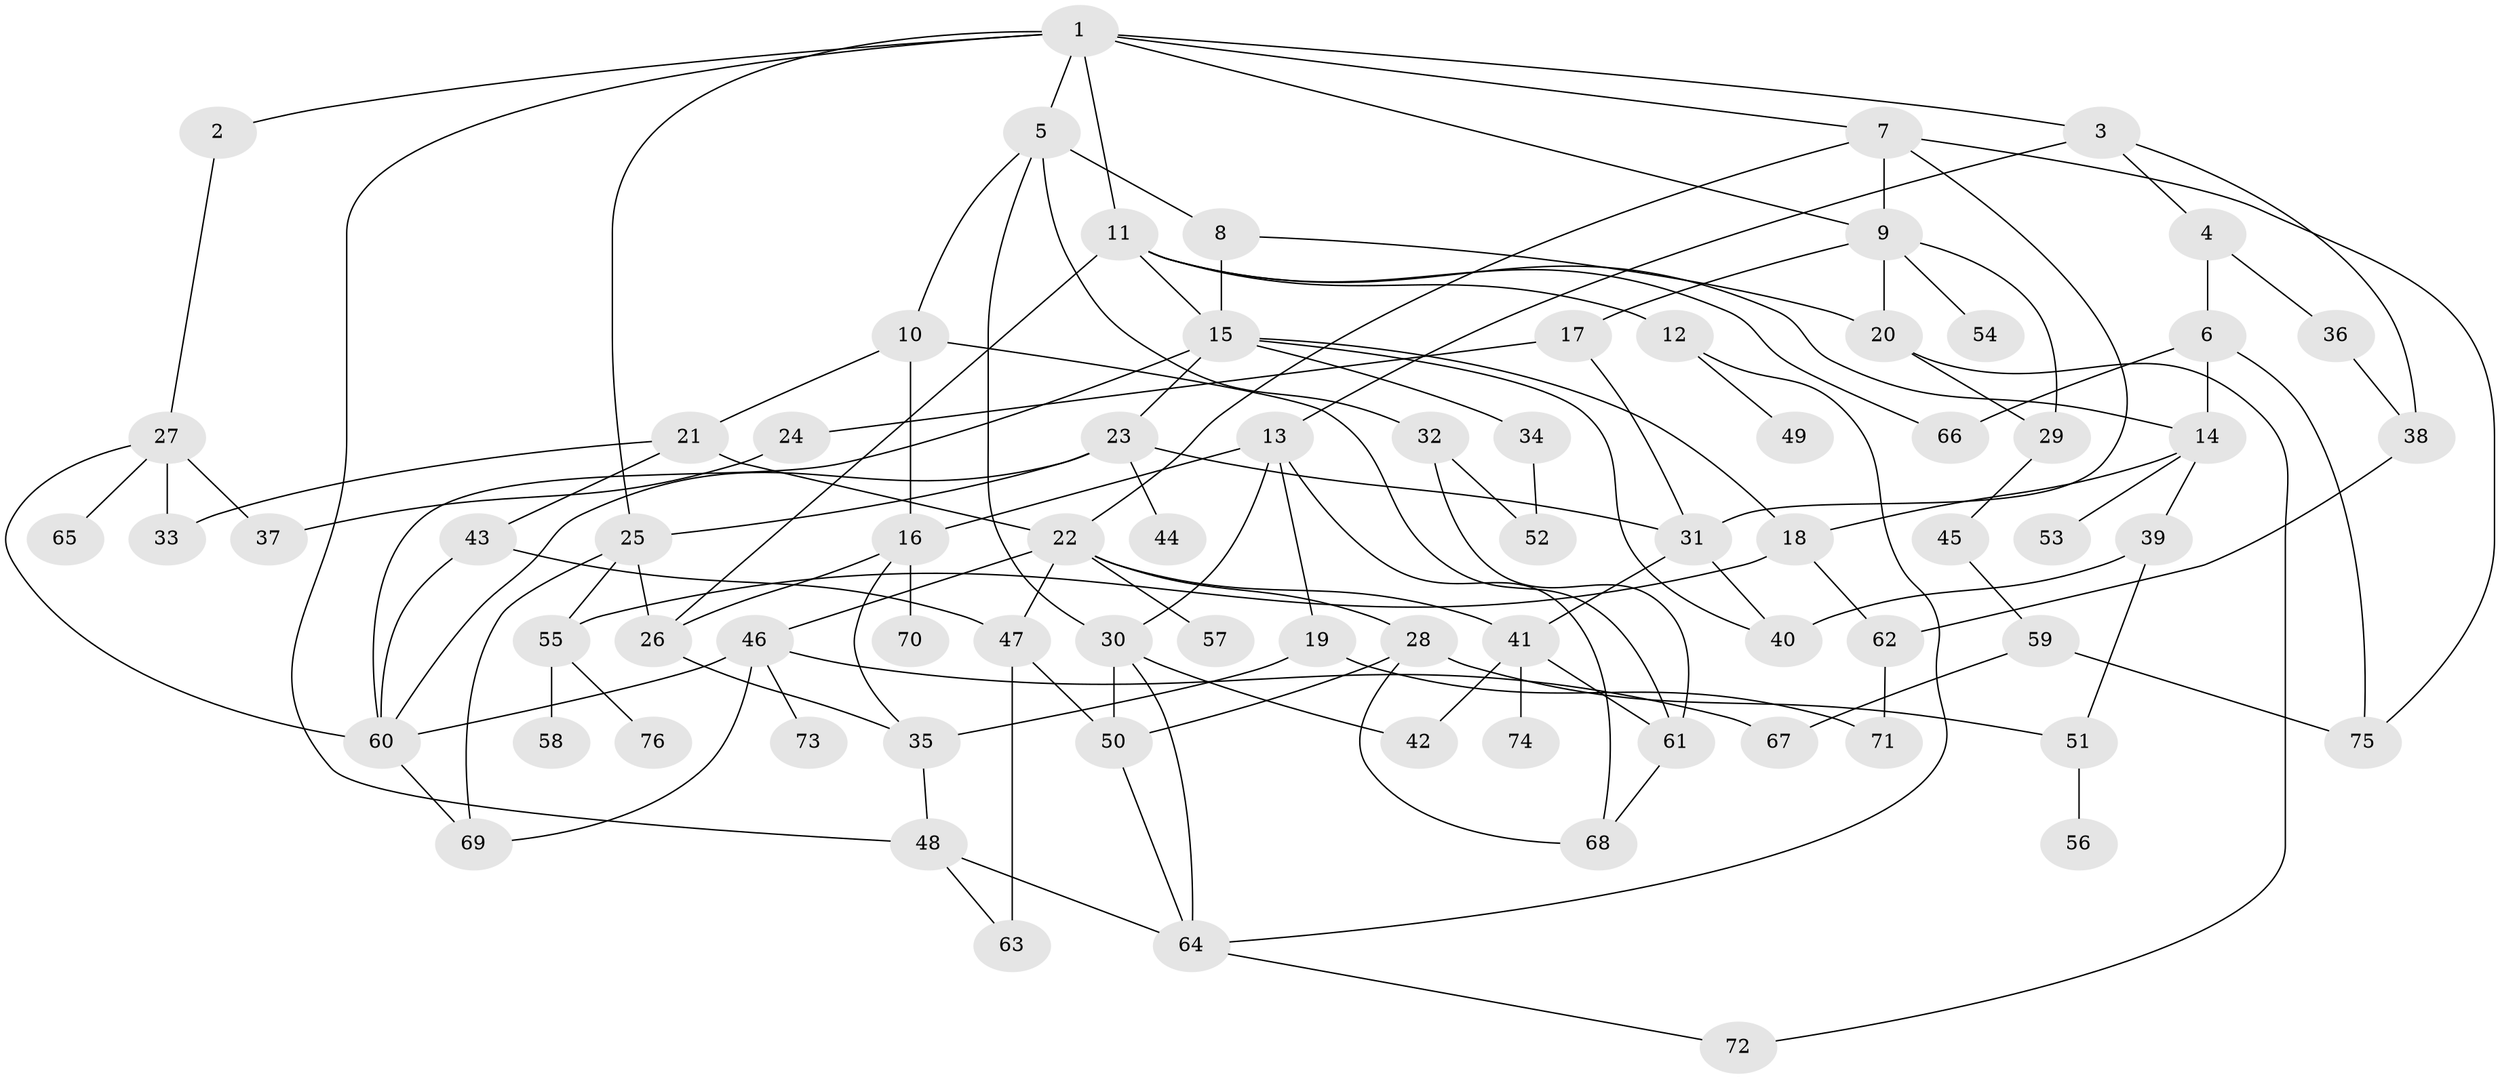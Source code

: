 // original degree distribution, {8: 0.006711409395973154, 3: 0.26174496644295303, 4: 0.10067114093959731, 6: 0.03355704697986577, 5: 0.08053691275167785, 7: 0.013422818791946308, 1: 0.2483221476510067, 2: 0.2550335570469799}
// Generated by graph-tools (version 1.1) at 2025/34/03/09/25 02:34:14]
// undirected, 76 vertices, 126 edges
graph export_dot {
graph [start="1"]
  node [color=gray90,style=filled];
  1;
  2;
  3;
  4;
  5;
  6;
  7;
  8;
  9;
  10;
  11;
  12;
  13;
  14;
  15;
  16;
  17;
  18;
  19;
  20;
  21;
  22;
  23;
  24;
  25;
  26;
  27;
  28;
  29;
  30;
  31;
  32;
  33;
  34;
  35;
  36;
  37;
  38;
  39;
  40;
  41;
  42;
  43;
  44;
  45;
  46;
  47;
  48;
  49;
  50;
  51;
  52;
  53;
  54;
  55;
  56;
  57;
  58;
  59;
  60;
  61;
  62;
  63;
  64;
  65;
  66;
  67;
  68;
  69;
  70;
  71;
  72;
  73;
  74;
  75;
  76;
  1 -- 2 [weight=1.0];
  1 -- 3 [weight=1.0];
  1 -- 5 [weight=1.0];
  1 -- 7 [weight=1.0];
  1 -- 9 [weight=1.0];
  1 -- 11 [weight=1.0];
  1 -- 25 [weight=1.0];
  1 -- 48 [weight=1.0];
  2 -- 27 [weight=1.0];
  3 -- 4 [weight=1.0];
  3 -- 13 [weight=1.0];
  3 -- 38 [weight=1.0];
  4 -- 6 [weight=1.0];
  4 -- 36 [weight=1.0];
  5 -- 8 [weight=1.0];
  5 -- 10 [weight=1.0];
  5 -- 30 [weight=1.0];
  5 -- 32 [weight=1.0];
  6 -- 14 [weight=1.0];
  6 -- 66 [weight=1.0];
  6 -- 75 [weight=1.0];
  7 -- 9 [weight=1.0];
  7 -- 22 [weight=1.0];
  7 -- 31 [weight=1.0];
  7 -- 75 [weight=1.0];
  8 -- 15 [weight=1.0];
  8 -- 20 [weight=1.0];
  9 -- 17 [weight=1.0];
  9 -- 20 [weight=1.0];
  9 -- 29 [weight=1.0];
  9 -- 54 [weight=1.0];
  10 -- 16 [weight=1.0];
  10 -- 21 [weight=1.0];
  10 -- 61 [weight=1.0];
  11 -- 12 [weight=1.0];
  11 -- 14 [weight=1.0];
  11 -- 15 [weight=1.0];
  11 -- 26 [weight=1.0];
  11 -- 66 [weight=1.0];
  12 -- 49 [weight=1.0];
  12 -- 64 [weight=1.0];
  13 -- 16 [weight=1.0];
  13 -- 19 [weight=1.0];
  13 -- 30 [weight=1.0];
  13 -- 68 [weight=1.0];
  14 -- 18 [weight=1.0];
  14 -- 39 [weight=1.0];
  14 -- 53 [weight=1.0];
  15 -- 18 [weight=1.0];
  15 -- 23 [weight=1.0];
  15 -- 34 [weight=1.0];
  15 -- 40 [weight=1.0];
  15 -- 60 [weight=1.0];
  16 -- 26 [weight=1.0];
  16 -- 35 [weight=1.0];
  16 -- 70 [weight=2.0];
  17 -- 24 [weight=1.0];
  17 -- 31 [weight=1.0];
  18 -- 55 [weight=1.0];
  18 -- 62 [weight=1.0];
  19 -- 35 [weight=1.0];
  19 -- 71 [weight=1.0];
  20 -- 29 [weight=1.0];
  20 -- 72 [weight=1.0];
  21 -- 22 [weight=1.0];
  21 -- 33 [weight=1.0];
  21 -- 43 [weight=1.0];
  22 -- 28 [weight=1.0];
  22 -- 41 [weight=1.0];
  22 -- 46 [weight=1.0];
  22 -- 47 [weight=1.0];
  22 -- 57 [weight=1.0];
  23 -- 25 [weight=1.0];
  23 -- 31 [weight=1.0];
  23 -- 44 [weight=1.0];
  23 -- 60 [weight=1.0];
  24 -- 37 [weight=1.0];
  25 -- 26 [weight=1.0];
  25 -- 55 [weight=1.0];
  25 -- 69 [weight=2.0];
  26 -- 35 [weight=1.0];
  27 -- 33 [weight=1.0];
  27 -- 37 [weight=1.0];
  27 -- 60 [weight=1.0];
  27 -- 65 [weight=1.0];
  28 -- 50 [weight=1.0];
  28 -- 51 [weight=1.0];
  28 -- 68 [weight=1.0];
  29 -- 45 [weight=1.0];
  30 -- 42 [weight=1.0];
  30 -- 50 [weight=1.0];
  30 -- 64 [weight=1.0];
  31 -- 40 [weight=1.0];
  31 -- 41 [weight=2.0];
  32 -- 52 [weight=1.0];
  32 -- 61 [weight=1.0];
  34 -- 52 [weight=1.0];
  35 -- 48 [weight=1.0];
  36 -- 38 [weight=1.0];
  38 -- 62 [weight=1.0];
  39 -- 40 [weight=2.0];
  39 -- 51 [weight=1.0];
  41 -- 42 [weight=1.0];
  41 -- 61 [weight=1.0];
  41 -- 74 [weight=2.0];
  43 -- 47 [weight=1.0];
  43 -- 60 [weight=1.0];
  45 -- 59 [weight=1.0];
  46 -- 60 [weight=1.0];
  46 -- 67 [weight=1.0];
  46 -- 69 [weight=1.0];
  46 -- 73 [weight=2.0];
  47 -- 50 [weight=1.0];
  47 -- 63 [weight=2.0];
  48 -- 63 [weight=1.0];
  48 -- 64 [weight=1.0];
  50 -- 64 [weight=1.0];
  51 -- 56 [weight=1.0];
  55 -- 58 [weight=1.0];
  55 -- 76 [weight=1.0];
  59 -- 67 [weight=1.0];
  59 -- 75 [weight=1.0];
  60 -- 69 [weight=1.0];
  61 -- 68 [weight=1.0];
  62 -- 71 [weight=1.0];
  64 -- 72 [weight=1.0];
}
